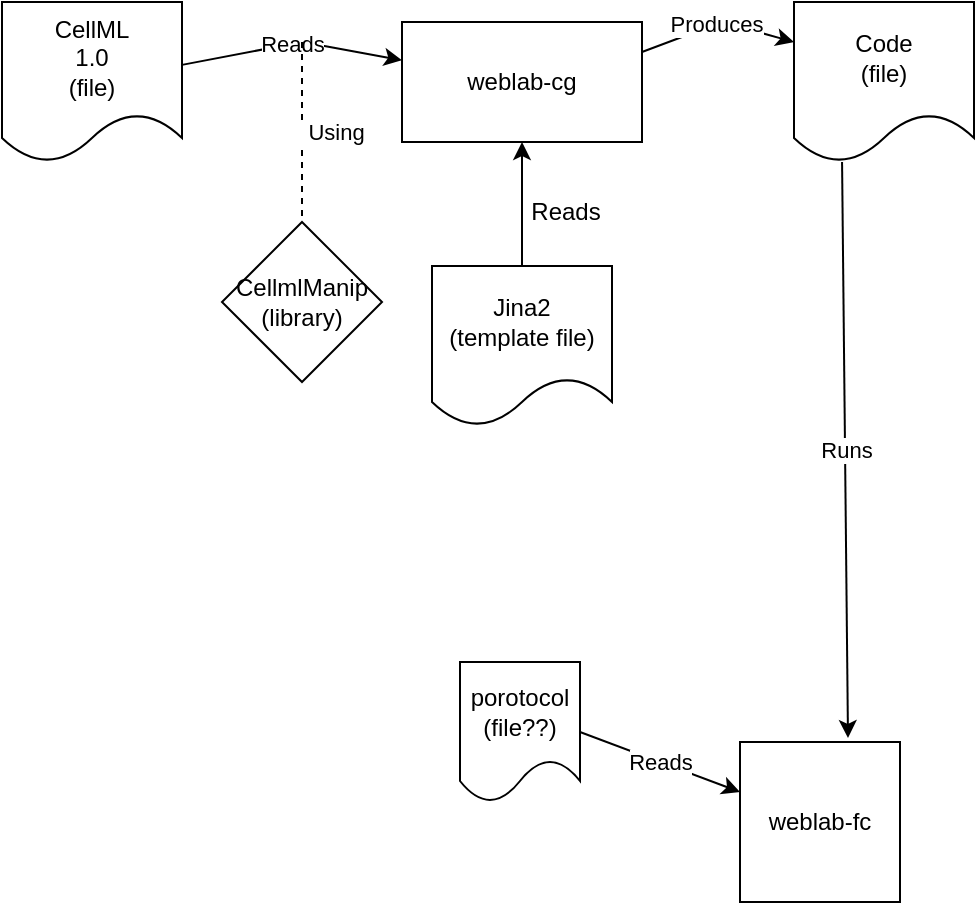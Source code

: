 <mxfile version="11.0.2" type="device"><diagram id="tzwoc8P6KZgL4-jyiMhG" name="Page-1"><mxGraphModel dx="1422" dy="796" grid="1" gridSize="10" guides="1" tooltips="1" connect="1" arrows="1" fold="1" page="1" pageScale="1" pageWidth="850" pageHeight="1100" math="0" shadow="0"><root><mxCell id="0"/><mxCell id="1" parent="0"/><mxCell id="x-G28at4dwQe6VUZLw9C-1" value="CellML&lt;br&gt;1.0&lt;br&gt;(file)" style="shape=document;whiteSpace=wrap;html=1;boundedLbl=1;" vertex="1" parent="1"><mxGeometry x="40" y="20" width="90" height="80" as="geometry"/></mxCell><mxCell id="x-G28at4dwQe6VUZLw9C-3" value="Reads&lt;br&gt;" style="endArrow=classic;html=1;" edge="1" parent="1" source="x-G28at4dwQe6VUZLw9C-1" target="x-G28at4dwQe6VUZLw9C-7"><mxGeometry width="50" height="50" relative="1" as="geometry"><mxPoint x="40" y="230" as="sourcePoint"/><mxPoint x="90" y="180" as="targetPoint"/><Array as="points"><mxPoint x="190" y="40"/></Array></mxGeometry></mxCell><mxCell id="x-G28at4dwQe6VUZLw9C-7" value="weblab-cg" style="rounded=0;whiteSpace=wrap;html=1;" vertex="1" parent="1"><mxGeometry x="240" y="30" width="120" height="60" as="geometry"/></mxCell><mxCell id="x-G28at4dwQe6VUZLw9C-10" value="CellmlManip&lt;br&gt;(library)" style="rhombus;whiteSpace=wrap;html=1;" vertex="1" parent="1"><mxGeometry x="150" y="130" width="80" height="80" as="geometry"/></mxCell><mxCell id="x-G28at4dwQe6VUZLw9C-11" value="&amp;nbsp; &amp;nbsp; &amp;nbsp; &amp;nbsp; &amp;nbsp; &amp;nbsp;Using" style="endArrow=none;dashed=1;html=1;entryX=0.5;entryY=0;entryDx=0;entryDy=0;" edge="1" parent="1" target="x-G28at4dwQe6VUZLw9C-10"><mxGeometry width="50" height="50" relative="1" as="geometry"><mxPoint x="190" y="40" as="sourcePoint"/><mxPoint x="80" y="510" as="targetPoint"/></mxGeometry></mxCell><mxCell id="x-G28at4dwQe6VUZLw9C-13" value="Jina2&lt;br&gt;(template file)" style="shape=document;whiteSpace=wrap;html=1;boundedLbl=1;" vertex="1" parent="1"><mxGeometry x="255" y="152" width="90" height="80" as="geometry"/></mxCell><mxCell id="x-G28at4dwQe6VUZLw9C-14" value="" style="endArrow=classic;html=1;exitX=0.5;exitY=0;exitDx=0;exitDy=0;entryX=0.5;entryY=1;entryDx=0;entryDy=0;" edge="1" parent="1" source="x-G28at4dwQe6VUZLw9C-13" target="x-G28at4dwQe6VUZLw9C-7"><mxGeometry width="50" height="50" relative="1" as="geometry"><mxPoint x="40" y="280" as="sourcePoint"/><mxPoint x="270" y="110" as="targetPoint"/></mxGeometry></mxCell><mxCell id="x-G28at4dwQe6VUZLw9C-15" value="&amp;nbsp; Reads" style="text;html=1;resizable=0;points=[];autosize=1;align=left;verticalAlign=top;spacingTop=-4;" vertex="1" parent="1"><mxGeometry x="296" y="115" width="60" height="20" as="geometry"/></mxCell><mxCell id="x-G28at4dwQe6VUZLw9C-17" value="Code&lt;br&gt;(file)" style="shape=document;whiteSpace=wrap;html=1;boundedLbl=1;" vertex="1" parent="1"><mxGeometry x="436" y="20" width="90" height="80" as="geometry"/></mxCell><mxCell id="x-G28at4dwQe6VUZLw9C-18" value="Produces&lt;br&gt;" style="endArrow=classic;html=1;entryX=0;entryY=0.25;entryDx=0;entryDy=0;exitX=1;exitY=0.25;exitDx=0;exitDy=0;" edge="1" parent="1" source="x-G28at4dwQe6VUZLw9C-7" target="x-G28at4dwQe6VUZLw9C-17"><mxGeometry width="50" height="50" relative="1" as="geometry"><mxPoint x="250" y="59.091" as="sourcePoint"/><mxPoint x="140" y="61.429" as="targetPoint"/><Array as="points"><mxPoint x="400" y="30"/></Array></mxGeometry></mxCell><mxCell id="x-G28at4dwQe6VUZLw9C-19" value="weblab-fc" style="whiteSpace=wrap;html=1;aspect=fixed;" vertex="1" parent="1"><mxGeometry x="409" y="390" width="80" height="80" as="geometry"/></mxCell><mxCell id="x-G28at4dwQe6VUZLw9C-21" value="porotocol&lt;br&gt;(file??)" style="shape=document;whiteSpace=wrap;html=1;boundedLbl=1;" vertex="1" parent="1"><mxGeometry x="269" y="350" width="60" height="70" as="geometry"/></mxCell><mxCell id="x-G28at4dwQe6VUZLw9C-23" value="Reads&lt;br&gt;" style="endArrow=classic;html=1;exitX=1;exitY=0.5;exitDx=0;exitDy=0;" edge="1" parent="1" source="x-G28at4dwQe6VUZLw9C-21" target="x-G28at4dwQe6VUZLw9C-19"><mxGeometry width="50" height="50" relative="1" as="geometry"><mxPoint x="269" y="540" as="sourcePoint"/><mxPoint x="319" y="490" as="targetPoint"/></mxGeometry></mxCell><mxCell id="x-G28at4dwQe6VUZLw9C-24" value="Runs" style="endArrow=classic;html=1;exitX=0.267;exitY=1;exitDx=0;exitDy=0;exitPerimeter=0;entryX=0.675;entryY=-0.025;entryDx=0;entryDy=0;entryPerimeter=0;" edge="1" parent="1" source="x-G28at4dwQe6VUZLw9C-17" target="x-G28at4dwQe6VUZLw9C-19"><mxGeometry width="50" height="50" relative="1" as="geometry"><mxPoint x="20" y="510" as="sourcePoint"/><mxPoint x="70" y="460" as="targetPoint"/><Array as="points"/></mxGeometry></mxCell></root></mxGraphModel></diagram></mxfile>